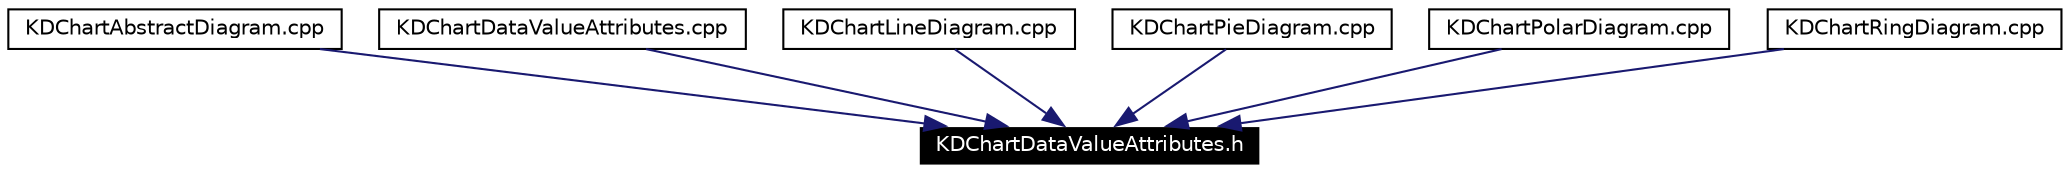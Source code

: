 digraph G
{
  edge [fontname="Helvetica",fontsize=10,labelfontname="Helvetica",labelfontsize=10];
  node [fontname="Helvetica",fontsize=10,shape=record];
  Node1442 [label="KDChartDataValueAttributes.h",height=0.2,width=0.4,color="white", fillcolor="black", style="filled" fontcolor="white"];
  Node1443 -> Node1442 [color="midnightblue",fontsize=10,style="solid",fontname="Helvetica"];
  Node1443 [label="KDChartAbstractDiagram.cpp",height=0.2,width=0.4,color="black",URL="$_k_d_chart_abstract_diagram_8cpp.html"];
  Node1444 -> Node1442 [color="midnightblue",fontsize=10,style="solid",fontname="Helvetica"];
  Node1444 [label="KDChartDataValueAttributes.cpp",height=0.2,width=0.4,color="black",URL="$_k_d_chart_data_value_attributes_8cpp.html"];
  Node1445 -> Node1442 [color="midnightblue",fontsize=10,style="solid",fontname="Helvetica"];
  Node1445 [label="KDChartLineDiagram.cpp",height=0.2,width=0.4,color="black",URL="$_k_d_chart_line_diagram_8cpp.html"];
  Node1446 -> Node1442 [color="midnightblue",fontsize=10,style="solid",fontname="Helvetica"];
  Node1446 [label="KDChartPieDiagram.cpp",height=0.2,width=0.4,color="black",URL="$_k_d_chart_pie_diagram_8cpp.html"];
  Node1447 -> Node1442 [color="midnightblue",fontsize=10,style="solid",fontname="Helvetica"];
  Node1447 [label="KDChartPolarDiagram.cpp",height=0.2,width=0.4,color="black",URL="$_k_d_chart_polar_diagram_8cpp.html"];
  Node1448 -> Node1442 [color="midnightblue",fontsize=10,style="solid",fontname="Helvetica"];
  Node1448 [label="KDChartRingDiagram.cpp",height=0.2,width=0.4,color="black",URL="$_k_d_chart_ring_diagram_8cpp.html"];
}
